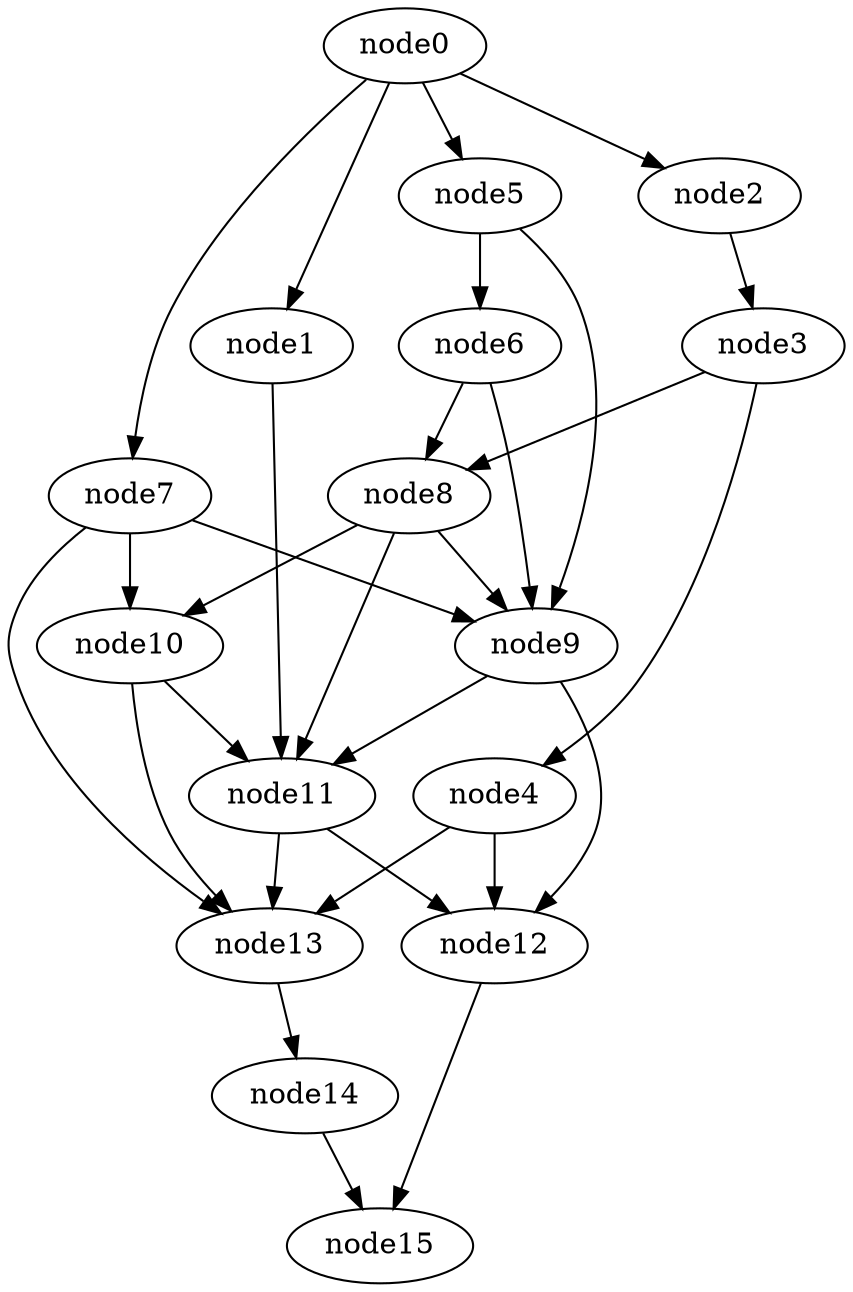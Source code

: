 digraph g{
	node15
	node14 -> node15
	node13 -> node14
	node12 -> node15
	node11 -> node13
	node11 -> node12
	node10 -> node13
	node10 -> node11
	node9 -> node12
	node9 -> node11
	node8 -> node11
	node8 -> node10
	node8 -> node9
	node7 -> node13
	node7 -> node10
	node7 -> node9
	node6 -> node9
	node6 -> node8
	node5 -> node9
	node5 -> node6
	node4 -> node13
	node4 -> node12
	node3 -> node8
	node3 -> node4
	node2 -> node3
	node1 -> node11
	node0 -> node7
	node0 -> node5
	node0 -> node2
	node0 -> node1
}
